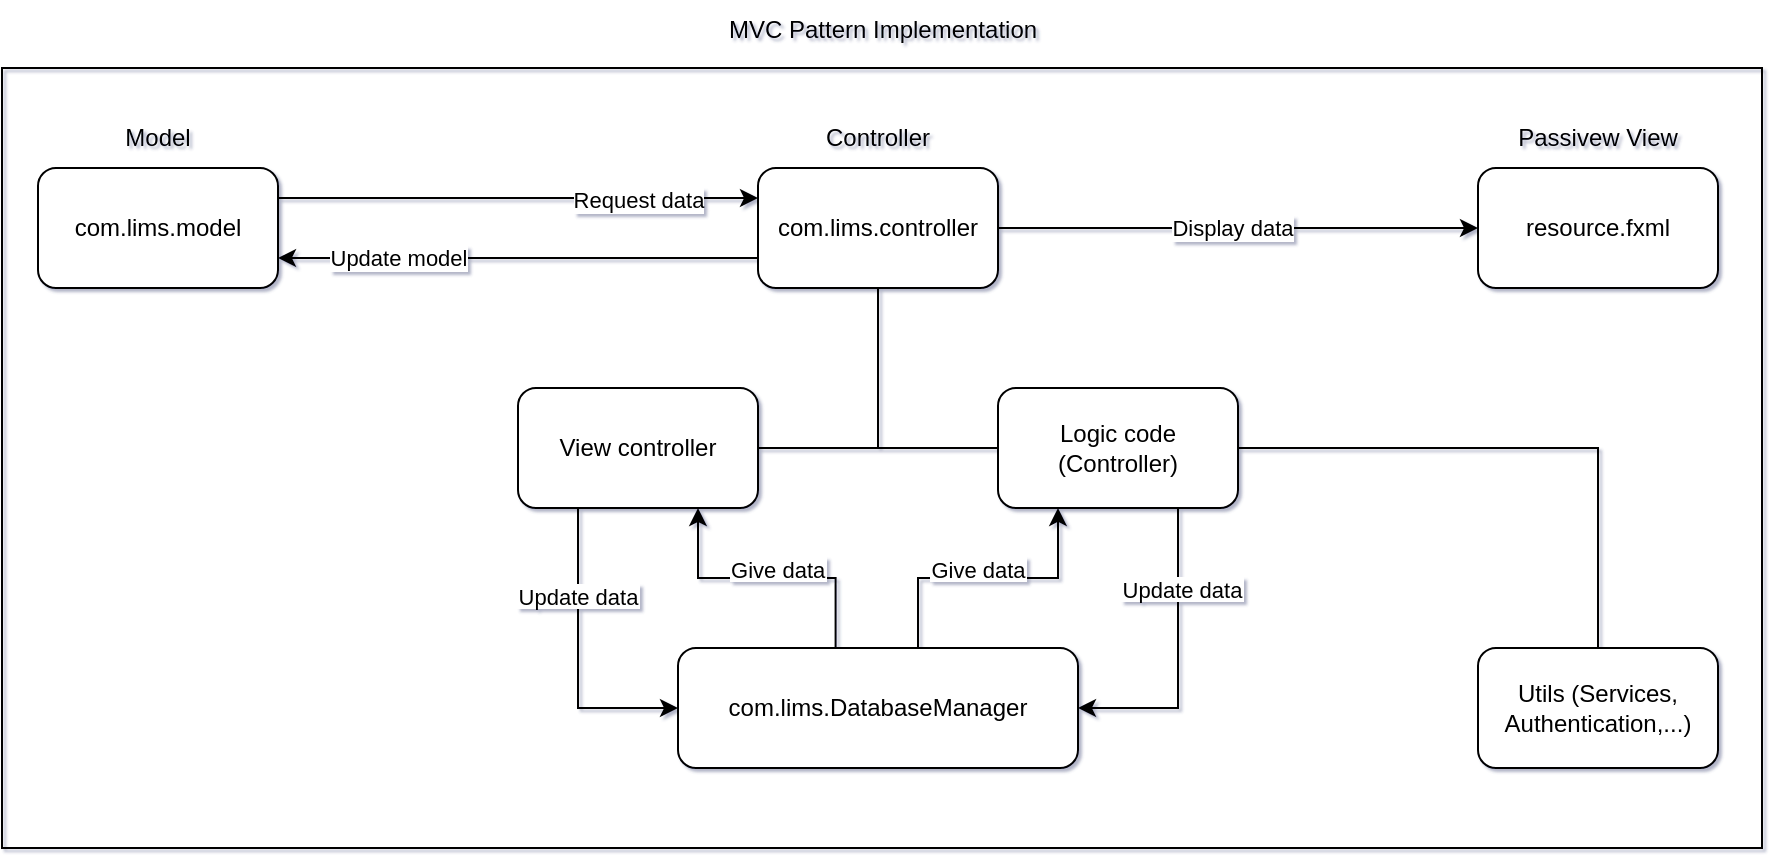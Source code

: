 <mxfile version="24.7.17">
  <diagram name="Page-1" id="SJ87eWfn9eQxjJyZifXm">
    <mxGraphModel dx="1136" dy="579" grid="1" gridSize="10" guides="1" tooltips="1" connect="1" arrows="1" fold="1" page="1" pageScale="1" pageWidth="1400" pageHeight="850" math="0" shadow="1">
      <root>
        <mxCell id="0" />
        <mxCell id="1" parent="0" />
        <mxCell id="C1T18Cza7Uqyj3mJv797-4" value="" style="rounded=0;whiteSpace=wrap;html=1;fillColor=none;" vertex="1" parent="1">
          <mxGeometry x="250" y="250" width="880" height="390" as="geometry" />
        </mxCell>
        <mxCell id="C1T18Cza7Uqyj3mJv797-5" value="MVC Pattern Implementation" style="text;html=1;align=center;verticalAlign=middle;resizable=0;points=[];autosize=1;strokeColor=none;fillColor=none;" vertex="1" parent="1">
          <mxGeometry x="600" y="216" width="180" height="30" as="geometry" />
        </mxCell>
        <mxCell id="C1T18Cza7Uqyj3mJv797-46" style="edgeStyle=orthogonalEdgeStyle;rounded=0;orthogonalLoop=1;jettySize=auto;html=1;entryX=0;entryY=0.25;entryDx=0;entryDy=0;exitX=1;exitY=0.25;exitDx=0;exitDy=0;" edge="1" parent="1" source="C1T18Cza7Uqyj3mJv797-6" target="C1T18Cza7Uqyj3mJv797-7">
          <mxGeometry relative="1" as="geometry" />
        </mxCell>
        <mxCell id="C1T18Cza7Uqyj3mJv797-50" value="Request data" style="edgeLabel;html=1;align=center;verticalAlign=middle;resizable=0;points=[];" vertex="1" connectable="0" parent="C1T18Cza7Uqyj3mJv797-46">
          <mxGeometry x="-0.253" y="-1" relative="1" as="geometry">
            <mxPoint x="90" as="offset" />
          </mxGeometry>
        </mxCell>
        <mxCell id="C1T18Cza7Uqyj3mJv797-6" value="com.lims.model" style="rounded=1;whiteSpace=wrap;html=1;" vertex="1" parent="1">
          <mxGeometry x="268" y="300" width="120" height="60" as="geometry" />
        </mxCell>
        <mxCell id="C1T18Cza7Uqyj3mJv797-43" style="edgeStyle=orthogonalEdgeStyle;rounded=0;orthogonalLoop=1;jettySize=auto;html=1;endArrow=none;endFill=0;" edge="1" parent="1" source="C1T18Cza7Uqyj3mJv797-7">
          <mxGeometry relative="1" as="geometry">
            <mxPoint x="688" y="440" as="targetPoint" />
          </mxGeometry>
        </mxCell>
        <mxCell id="C1T18Cza7Uqyj3mJv797-45" style="edgeStyle=orthogonalEdgeStyle;rounded=0;orthogonalLoop=1;jettySize=auto;html=1;" edge="1" parent="1" source="C1T18Cza7Uqyj3mJv797-7" target="C1T18Cza7Uqyj3mJv797-8">
          <mxGeometry relative="1" as="geometry" />
        </mxCell>
        <mxCell id="C1T18Cza7Uqyj3mJv797-52" value="Display data" style="edgeLabel;html=1;align=center;verticalAlign=middle;resizable=0;points=[];" vertex="1" connectable="0" parent="C1T18Cza7Uqyj3mJv797-45">
          <mxGeometry x="-0.024" y="-1" relative="1" as="geometry">
            <mxPoint y="-1" as="offset" />
          </mxGeometry>
        </mxCell>
        <mxCell id="C1T18Cza7Uqyj3mJv797-7" value="com.lims.controller" style="rounded=1;whiteSpace=wrap;html=1;" vertex="1" parent="1">
          <mxGeometry x="628" y="300" width="120" height="60" as="geometry" />
        </mxCell>
        <mxCell id="C1T18Cza7Uqyj3mJv797-8" value="resource.fxml" style="rounded=1;whiteSpace=wrap;html=1;" vertex="1" parent="1">
          <mxGeometry x="988" y="300" width="120" height="60" as="geometry" />
        </mxCell>
        <mxCell id="C1T18Cza7Uqyj3mJv797-9" value="Model" style="text;html=1;align=center;verticalAlign=middle;whiteSpace=wrap;rounded=0;" vertex="1" parent="1">
          <mxGeometry x="298" y="270" width="60" height="30" as="geometry" />
        </mxCell>
        <mxCell id="C1T18Cza7Uqyj3mJv797-10" value="Controller" style="text;html=1;align=center;verticalAlign=middle;whiteSpace=wrap;rounded=0;" vertex="1" parent="1">
          <mxGeometry x="658" y="270" width="60" height="30" as="geometry" />
        </mxCell>
        <mxCell id="C1T18Cza7Uqyj3mJv797-11" value="Passivew View" style="text;html=1;align=center;verticalAlign=middle;whiteSpace=wrap;rounded=0;" vertex="1" parent="1">
          <mxGeometry x="998" y="270" width="100" height="30" as="geometry" />
        </mxCell>
        <mxCell id="C1T18Cza7Uqyj3mJv797-29" style="edgeStyle=orthogonalEdgeStyle;rounded=0;orthogonalLoop=1;jettySize=auto;html=1;entryX=0.25;entryY=1;entryDx=0;entryDy=0;exitX=0.75;exitY=0;exitDx=0;exitDy=0;" edge="1" parent="1">
          <mxGeometry relative="1" as="geometry">
            <mxPoint x="738" y="539.97" as="sourcePoint" />
            <mxPoint x="778" y="469.97" as="targetPoint" />
            <Array as="points">
              <mxPoint x="708" y="540" />
              <mxPoint x="708" y="505" />
              <mxPoint x="778" y="505" />
            </Array>
          </mxGeometry>
        </mxCell>
        <mxCell id="C1T18Cza7Uqyj3mJv797-30" value="Give data" style="edgeLabel;align=center;verticalAlign=middle;resizable=0;points=[];" vertex="1" connectable="0" parent="C1T18Cza7Uqyj3mJv797-29">
          <mxGeometry x="-0.047" y="-1" relative="1" as="geometry">
            <mxPoint x="14" y="-6" as="offset" />
          </mxGeometry>
        </mxCell>
        <mxCell id="C1T18Cza7Uqyj3mJv797-35" style="edgeStyle=orthogonalEdgeStyle;rounded=0;orthogonalLoop=1;jettySize=auto;html=1;exitX=0.394;exitY=0.009;exitDx=0;exitDy=0;entryX=0.75;entryY=1;entryDx=0;entryDy=0;exitPerimeter=0;" edge="1" parent="1" source="C1T18Cza7Uqyj3mJv797-12" target="C1T18Cza7Uqyj3mJv797-20">
          <mxGeometry relative="1" as="geometry" />
        </mxCell>
        <mxCell id="C1T18Cza7Uqyj3mJv797-36" value="Give data" style="edgeLabel;align=center;verticalAlign=middle;resizable=0;points=[];" vertex="1" connectable="0" parent="C1T18Cza7Uqyj3mJv797-35">
          <mxGeometry x="-0.1" y="3" relative="1" as="geometry">
            <mxPoint x="-2" y="-8" as="offset" />
          </mxGeometry>
        </mxCell>
        <mxCell id="C1T18Cza7Uqyj3mJv797-12" value="com.lims.DatabaseManager" style="rounded=1;whiteSpace=wrap;html=1;" vertex="1" parent="1">
          <mxGeometry x="588" y="540" width="200" height="60" as="geometry" />
        </mxCell>
        <mxCell id="C1T18Cza7Uqyj3mJv797-37" style="edgeStyle=orthogonalEdgeStyle;rounded=0;orthogonalLoop=1;jettySize=auto;html=1;entryX=0;entryY=0.5;entryDx=0;entryDy=0;" edge="1" parent="1" source="C1T18Cza7Uqyj3mJv797-20" target="C1T18Cza7Uqyj3mJv797-12">
          <mxGeometry relative="1" as="geometry">
            <Array as="points">
              <mxPoint x="538" y="570" />
            </Array>
          </mxGeometry>
        </mxCell>
        <mxCell id="C1T18Cza7Uqyj3mJv797-38" value="Update data" style="edgeLabel;align=center;verticalAlign=middle;resizable=0;points=[];" vertex="1" connectable="0" parent="C1T18Cza7Uqyj3mJv797-37">
          <mxGeometry x="-0.365" relative="1" as="geometry">
            <mxPoint y="-4" as="offset" />
          </mxGeometry>
        </mxCell>
        <mxCell id="C1T18Cza7Uqyj3mJv797-40" style="edgeStyle=orthogonalEdgeStyle;rounded=0;orthogonalLoop=1;jettySize=auto;html=1;endArrow=none;endFill=0;" edge="1" parent="1" source="C1T18Cza7Uqyj3mJv797-20" target="C1T18Cza7Uqyj3mJv797-21">
          <mxGeometry relative="1" as="geometry" />
        </mxCell>
        <mxCell id="C1T18Cza7Uqyj3mJv797-47" style="edgeStyle=orthogonalEdgeStyle;rounded=0;orthogonalLoop=1;jettySize=auto;html=1;exitX=0;exitY=0.75;exitDx=0;exitDy=0;entryX=1;entryY=0.75;entryDx=0;entryDy=0;" edge="1" parent="1" source="C1T18Cza7Uqyj3mJv797-7" target="C1T18Cza7Uqyj3mJv797-6">
          <mxGeometry relative="1" as="geometry" />
        </mxCell>
        <mxCell id="C1T18Cza7Uqyj3mJv797-51" value="Update model" style="edgeLabel;html=1;align=center;verticalAlign=middle;resizable=0;points=[];" vertex="1" connectable="0" parent="C1T18Cza7Uqyj3mJv797-47">
          <mxGeometry x="-0.257" relative="1" as="geometry">
            <mxPoint x="-91" as="offset" />
          </mxGeometry>
        </mxCell>
        <mxCell id="C1T18Cza7Uqyj3mJv797-20" value="View controller" style="rounded=1;whiteSpace=wrap;html=1;" vertex="1" parent="1">
          <mxGeometry x="508" y="410" width="120" height="60" as="geometry" />
        </mxCell>
        <mxCell id="C1T18Cza7Uqyj3mJv797-32" style="edgeStyle=orthogonalEdgeStyle;rounded=0;orthogonalLoop=1;jettySize=auto;html=1;entryX=1;entryY=0.5;entryDx=0;entryDy=0;" edge="1" parent="1" source="C1T18Cza7Uqyj3mJv797-21" target="C1T18Cza7Uqyj3mJv797-12">
          <mxGeometry relative="1" as="geometry">
            <Array as="points">
              <mxPoint x="838" y="570" />
            </Array>
          </mxGeometry>
        </mxCell>
        <mxCell id="C1T18Cza7Uqyj3mJv797-33" value="Update data" style="edgeLabel;align=center;verticalAlign=middle;resizable=0;points=[];" vertex="1" connectable="0" parent="C1T18Cza7Uqyj3mJv797-32">
          <mxGeometry x="-0.19" y="2" relative="1" as="geometry">
            <mxPoint y="-21" as="offset" />
          </mxGeometry>
        </mxCell>
        <mxCell id="C1T18Cza7Uqyj3mJv797-21" value="Logic code (Controller)" style="rounded=1;whiteSpace=wrap;html=1;" vertex="1" parent="1">
          <mxGeometry x="748" y="410" width="120" height="60" as="geometry" />
        </mxCell>
        <mxCell id="C1T18Cza7Uqyj3mJv797-55" style="edgeStyle=orthogonalEdgeStyle;rounded=0;orthogonalLoop=1;jettySize=auto;html=1;exitX=0.5;exitY=0;exitDx=0;exitDy=0;entryX=1;entryY=0.5;entryDx=0;entryDy=0;endArrow=none;endFill=0;" edge="1" parent="1" source="C1T18Cza7Uqyj3mJv797-53" target="C1T18Cza7Uqyj3mJv797-21">
          <mxGeometry relative="1" as="geometry" />
        </mxCell>
        <mxCell id="C1T18Cza7Uqyj3mJv797-53" value="Utils (Services, Authentication,...)" style="rounded=1;whiteSpace=wrap;html=1;" vertex="1" parent="1">
          <mxGeometry x="988" y="540" width="120" height="60" as="geometry" />
        </mxCell>
      </root>
    </mxGraphModel>
  </diagram>
</mxfile>
